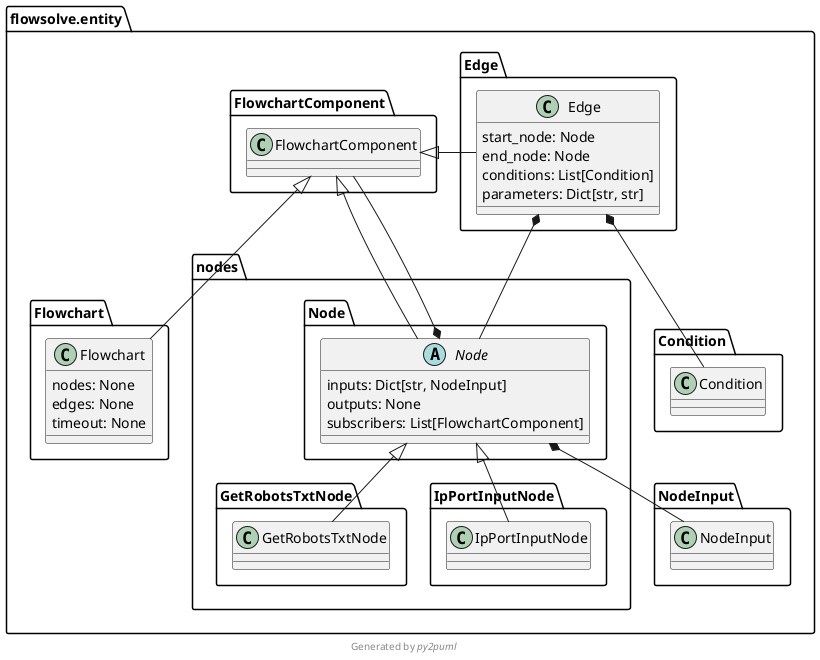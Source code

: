 @startuml flowsolve
!pragma useIntermediatePackages false

class flowsolve.entity.Edge.Edge {
  start_node: Node
  end_node: Node
  conditions: List[Condition]
  parameters: Dict[str, str]
}
class flowsolve.entity.Flowchart.Flowchart {
  nodes: None
  edges: None
  timeout: None
}
class flowsolve.entity.nodes.GetRobotsTxtNode.GetRobotsTxtNode {
}
class flowsolve.entity.nodes.IpPortInputNode.IpPortInputNode {
}
abstract class flowsolve.entity.nodes.Node.Node {
  inputs: Dict[str, NodeInput]
  outputs: None
  subscribers: List[FlowchartComponent]
}
flowsolve.entity.Edge.Edge *-- flowsolve.entity.nodes.Node.Node
flowsolve.entity.Edge.Edge *-- flowsolve.entity.Condition.Condition
flowsolve.entity.FlowchartComponent.FlowchartComponent <|-- flowsolve.entity.Edge.Edge
flowsolve.entity.FlowchartComponent.FlowchartComponent <|-- flowsolve.entity.Flowchart.Flowchart
flowsolve.entity.nodes.Node.Node <|-- flowsolve.entity.nodes.GetRobotsTxtNode.GetRobotsTxtNode
flowsolve.entity.nodes.Node.Node <|-- flowsolve.entity.nodes.IpPortInputNode.IpPortInputNode
flowsolve.entity.nodes.Node.Node *-- flowsolve.entity.NodeInput.NodeInput
flowsolve.entity.nodes.Node.Node *-- flowsolve.entity.FlowchartComponent.FlowchartComponent
flowsolve.entity.FlowchartComponent.FlowchartComponent <|-- flowsolve.entity.nodes.Node.Node
footer Generated by //py2puml//
@enduml

